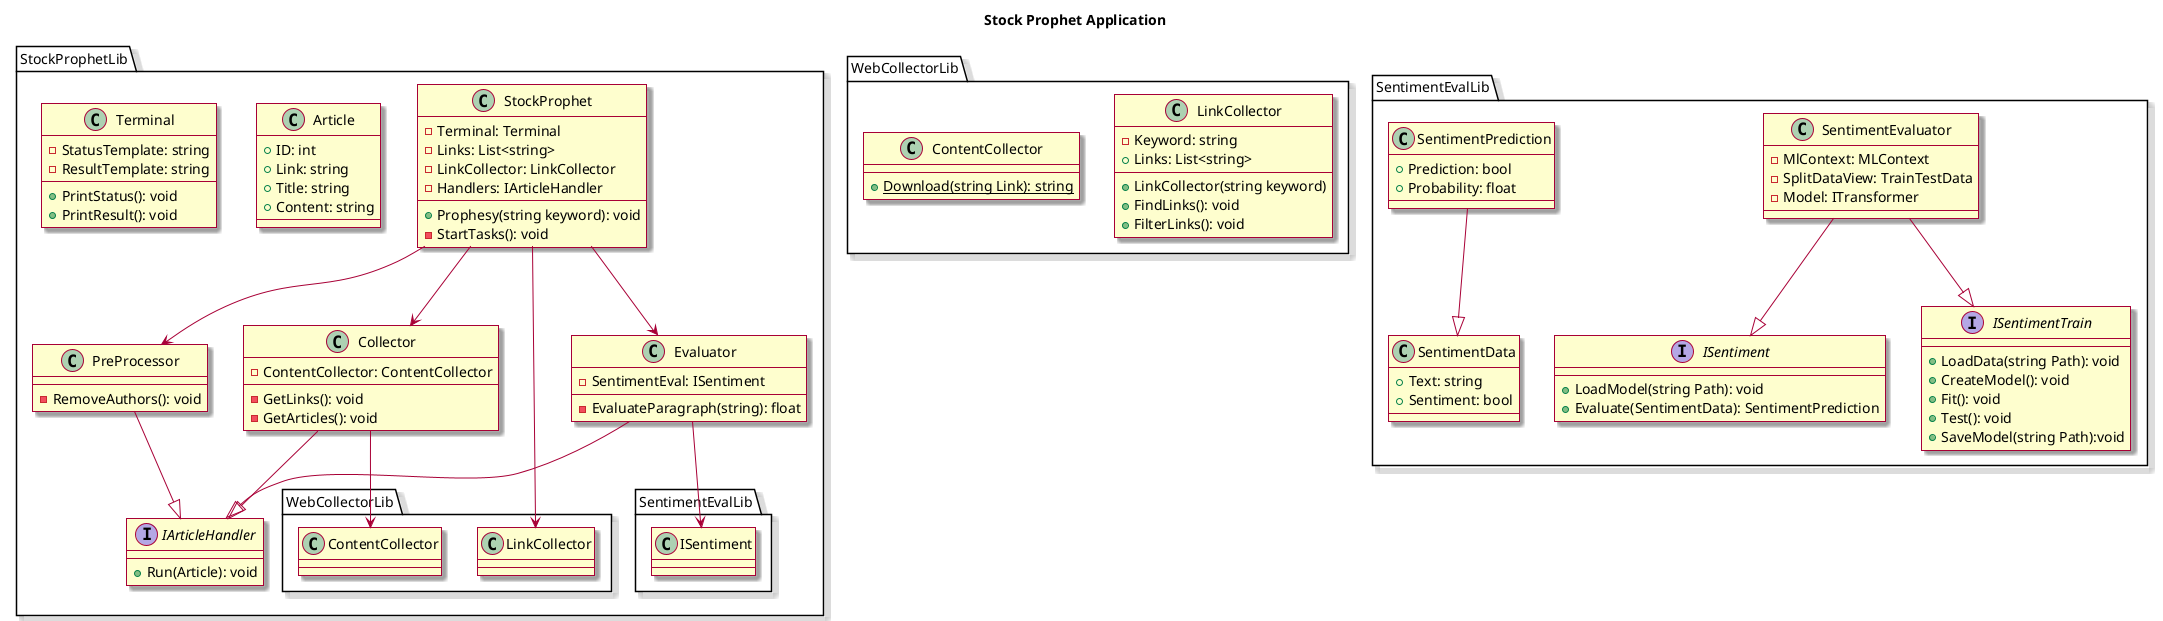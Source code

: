 @startuml Project Model Class Diagram

skin rose

title Stock Prophet Application


package StockProphetLib {

    class StockProphet {
        -Terminal: Terminal
        -Links: List<string>
        -LinkCollector: LinkCollector
        -Handlers: IArticleHandler
        +Prophesy(string keyword): void
        -StartTasks(): void
    }
    StockProphet --> WebCollectorLib.LinkCollector
    StockProphet --> Collector
    StockProphet --> PreProcessor
    StockProphet --> Evaluator


    interface IArticleHandler {
        +Run(Article): void
    }


    class Collector {
        -ContentCollector: ContentCollector
        -GetLinks(): void
        -GetArticles(): void
    }
    Collector --|> IArticleHandler
    Collector --> WebCollectorLib.ContentCollector


    class PreProcessor {
        -RemoveAuthors(): void
    }
    PreProcessor --|> IArticleHandler


    class Evaluator {
        -SentimentEval: ISentiment
        -EvaluateParagraph(string): float
    }
    Evaluator --|> IArticleHandler
    Evaluator --> SentimentEvalLib.ISentiment


    class Article {
        +ID: int
        +Link: string
        +Title: string
        +Content: string
    }


    class Terminal {
        -StatusTemplate: string
        +PrintStatus(): void
        -ResultTemplate: string
        +PrintResult(): void
    }
}


package WebCollectorLib 
{
    class LinkCollector {
        -Keyword: string
        +Links: List<string>
        +LinkCollector(string keyword)
        +FindLinks(): void
        +FilterLinks(): void
    }

    class ContentCollector {
        {static} +Download(string Link): string
    }
}


package SentimentEvalLib 
{
    interface ISentiment {
        +LoadModel(string Path): void
        +Evaluate(SentimentData): SentimentPrediction
    }

    interface ISentimentTrain {
        +LoadData(string Path): void
        +CreateModel(): void
        +Fit(): void
        +Test(): void
        +SaveModel(string Path):void
    }
    
    class SentimentEvaluator {
        -MlContext: MLContext
        -SplitDataView: TrainTestData
        -Model: ITransformer
    }
    SentimentEvaluator --|> ISentiment
    SentimentEvaluator --|> ISentimentTrain

    class SentimentData {
        +Text: string
        +Sentiment: bool
    }

    class SentimentPrediction {
        +Prediction: bool
        +Probability: float
    }
    SentimentPrediction --|> SentimentData
}

@enduml